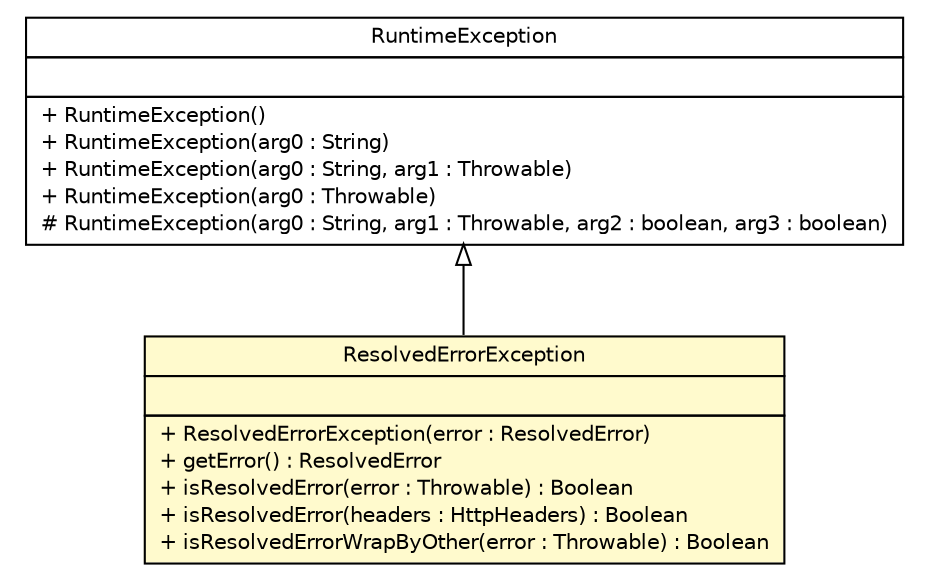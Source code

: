 #!/usr/local/bin/dot
#
# Class diagram 
# Generated by UMLGraph version R5_6-24-gf6e263 (http://www.umlgraph.org/)
#

digraph G {
	edge [fontname="Helvetica",fontsize=10,labelfontname="Helvetica",labelfontsize=10];
	node [fontname="Helvetica",fontsize=10,shape=plaintext];
	nodesep=0.25;
	ranksep=0.5;
	// com.yirendai.oss.lib.errorhandle.api.ResolvedErrorException
	c1401 [label=<<table title="com.yirendai.oss.lib.errorhandle.api.ResolvedErrorException" border="0" cellborder="1" cellspacing="0" cellpadding="2" port="p" bgcolor="lemonChiffon" href="./ResolvedErrorException.html">
		<tr><td><table border="0" cellspacing="0" cellpadding="1">
<tr><td align="center" balign="center"> ResolvedErrorException </td></tr>
		</table></td></tr>
		<tr><td><table border="0" cellspacing="0" cellpadding="1">
<tr><td align="left" balign="left">  </td></tr>
		</table></td></tr>
		<tr><td><table border="0" cellspacing="0" cellpadding="1">
<tr><td align="left" balign="left"> + ResolvedErrorException(error : ResolvedError) </td></tr>
<tr><td align="left" balign="left"> + getError() : ResolvedError </td></tr>
<tr><td align="left" balign="left"> + isResolvedError(error : Throwable) : Boolean </td></tr>
<tr><td align="left" balign="left"> + isResolvedError(headers : HttpHeaders) : Boolean </td></tr>
<tr><td align="left" balign="left"> + isResolvedErrorWrapByOther(error : Throwable) : Boolean </td></tr>
		</table></td></tr>
		</table>>, URL="./ResolvedErrorException.html", fontname="Helvetica", fontcolor="black", fontsize=10.0];
	//com.yirendai.oss.lib.errorhandle.api.ResolvedErrorException extends java.lang.RuntimeException
	c1435:p -> c1401:p [dir=back,arrowtail=empty];
	// java.lang.RuntimeException
	c1435 [label=<<table title="java.lang.RuntimeException" border="0" cellborder="1" cellspacing="0" cellpadding="2" port="p" href="http://java.sun.com/j2se/1.4.2/docs/api/java/lang/RuntimeException.html">
		<tr><td><table border="0" cellspacing="0" cellpadding="1">
<tr><td align="center" balign="center"> RuntimeException </td></tr>
		</table></td></tr>
		<tr><td><table border="0" cellspacing="0" cellpadding="1">
<tr><td align="left" balign="left">  </td></tr>
		</table></td></tr>
		<tr><td><table border="0" cellspacing="0" cellpadding="1">
<tr><td align="left" balign="left"> + RuntimeException() </td></tr>
<tr><td align="left" balign="left"> + RuntimeException(arg0 : String) </td></tr>
<tr><td align="left" balign="left"> + RuntimeException(arg0 : String, arg1 : Throwable) </td></tr>
<tr><td align="left" balign="left"> + RuntimeException(arg0 : Throwable) </td></tr>
<tr><td align="left" balign="left"> # RuntimeException(arg0 : String, arg1 : Throwable, arg2 : boolean, arg3 : boolean) </td></tr>
		</table></td></tr>
		</table>>, URL="http://java.sun.com/j2se/1.4.2/docs/api/java/lang/RuntimeException.html", fontname="Helvetica", fontcolor="black", fontsize=10.0];
}

